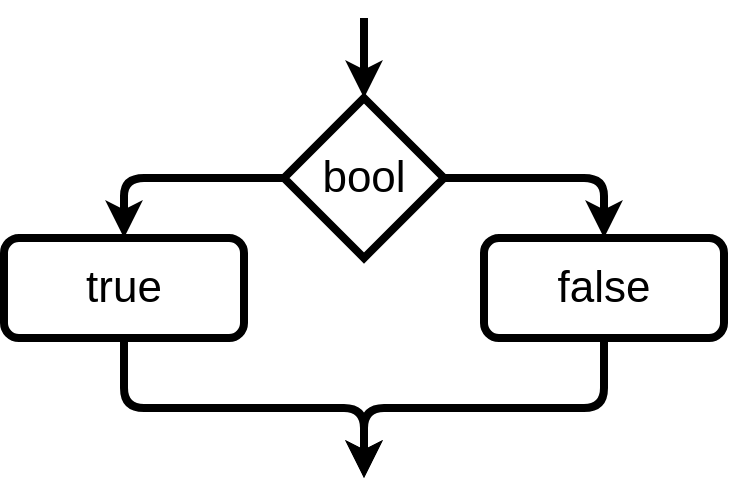 <mxfile version="12.4.7" type="google"><diagram id="cP6vYzCrlBlYyi-q2si6" name="Page-1"><mxGraphModel dx="946" dy="650" grid="1" gridSize="10" guides="1" tooltips="1" connect="1" arrows="1" fold="1" page="1" pageScale="1" pageWidth="827" pageHeight="1169" math="0" shadow="0"><root><mxCell id="0"/><mxCell id="1" parent="0"/><mxCell id="4LQzQewJV2ejUiAhvxFi-1" value="" style="endArrow=classic;html=1;strokeWidth=4;" edge="1" parent="1" target="4LQzQewJV2ejUiAhvxFi-2"><mxGeometry width="50" height="50" relative="1" as="geometry"><mxPoint x="360" y="80" as="sourcePoint"/><mxPoint x="360" y="160" as="targetPoint"/></mxGeometry></mxCell><mxCell id="4LQzQewJV2ejUiAhvxFi-2" value="&lt;font style=&quot;font-size: 22px&quot;&gt;bool&lt;/font&gt;" style="rhombus;whiteSpace=wrap;html=1;strokeWidth=4;" vertex="1" parent="1"><mxGeometry x="320" y="120" width="80" height="80" as="geometry"/></mxCell><mxCell id="4LQzQewJV2ejUiAhvxFi-5" value="" style="edgeStyle=segmentEdgeStyle;endArrow=classic;html=1;exitX=0;exitY=0.5;exitDx=0;exitDy=0;strokeWidth=4;" edge="1" parent="1" source="4LQzQewJV2ejUiAhvxFi-2"><mxGeometry width="50" height="50" relative="1" as="geometry"><mxPoint x="330" y="210" as="sourcePoint"/><mxPoint x="240" y="190" as="targetPoint"/><Array as="points"><mxPoint x="240" y="160"/></Array></mxGeometry></mxCell><mxCell id="4LQzQewJV2ejUiAhvxFi-6" value="" style="edgeStyle=segmentEdgeStyle;endArrow=classic;html=1;exitX=1;exitY=0.5;exitDx=0;exitDy=0;strokeWidth=4;" edge="1" parent="1" source="4LQzQewJV2ejUiAhvxFi-2"><mxGeometry width="50" height="50" relative="1" as="geometry"><mxPoint x="330" y="170" as="sourcePoint"/><mxPoint x="480" y="190" as="targetPoint"/><Array as="points"><mxPoint x="480" y="160"/></Array></mxGeometry></mxCell><mxCell id="4LQzQewJV2ejUiAhvxFi-7" value="&lt;font style=&quot;font-size: 22px&quot;&gt;true&lt;/font&gt;" style="rounded=1;whiteSpace=wrap;html=1;strokeWidth=4;" vertex="1" parent="1"><mxGeometry x="180" y="190" width="120" height="50" as="geometry"/></mxCell><mxCell id="4LQzQewJV2ejUiAhvxFi-8" value="&lt;font style=&quot;font-size: 22px&quot;&gt;false&lt;/font&gt;" style="rounded=1;whiteSpace=wrap;html=1;strokeWidth=4;" vertex="1" parent="1"><mxGeometry x="420" y="190" width="120" height="50" as="geometry"/></mxCell><mxCell id="4LQzQewJV2ejUiAhvxFi-11" value="" style="edgeStyle=elbowEdgeStyle;elbow=vertical;endArrow=classic;html=1;exitX=0.5;exitY=1;exitDx=0;exitDy=0;strokeWidth=4;" edge="1" parent="1" source="4LQzQewJV2ejUiAhvxFi-7"><mxGeometry width="50" height="50" relative="1" as="geometry"><mxPoint x="180" y="310" as="sourcePoint"/><mxPoint x="360" y="310" as="targetPoint"/></mxGeometry></mxCell><mxCell id="4LQzQewJV2ejUiAhvxFi-12" value="" style="edgeStyle=elbowEdgeStyle;elbow=vertical;endArrow=classic;html=1;exitX=0.5;exitY=1;exitDx=0;exitDy=0;strokeWidth=4;" edge="1" parent="1" source="4LQzQewJV2ejUiAhvxFi-8"><mxGeometry width="50" height="50" relative="1" as="geometry"><mxPoint x="460" y="250" as="sourcePoint"/><mxPoint x="360" y="310" as="targetPoint"/></mxGeometry></mxCell></root></mxGraphModel></diagram></mxfile>